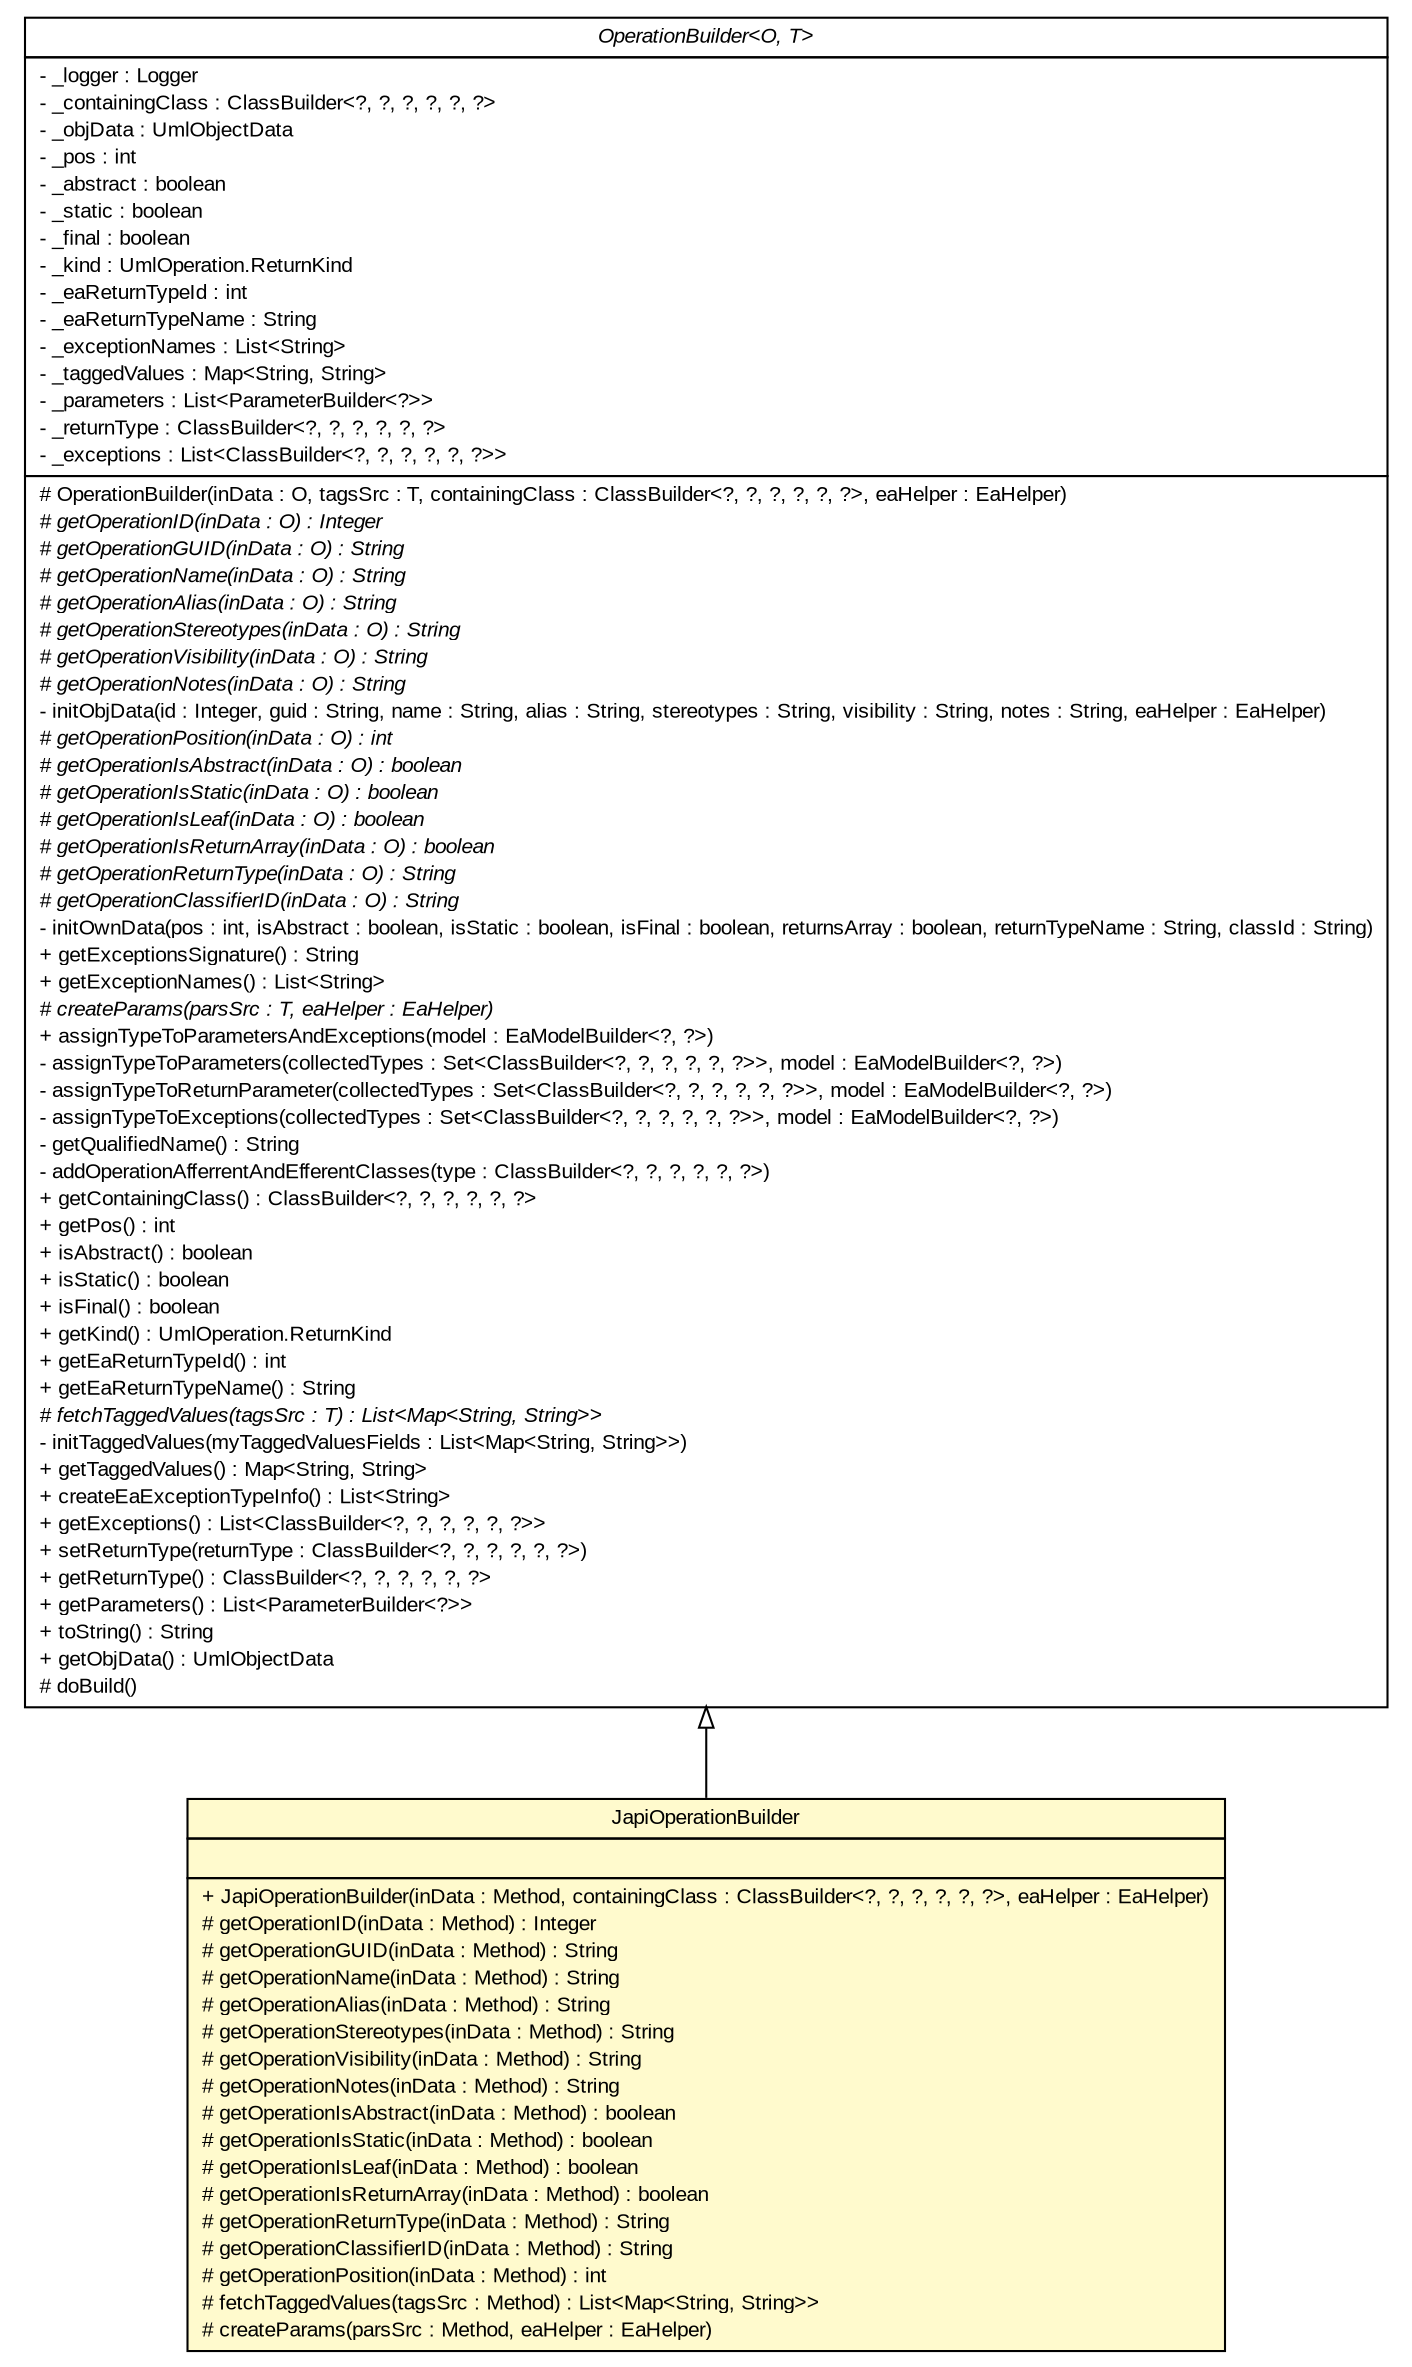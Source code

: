 #!/usr/local/bin/dot
#
# Class diagram 
# Generated by UMLGraph version R5_6_6-6-g3bdff0 (http://www.umlgraph.org/)
#

digraph G {
	edge [fontname="arial",fontsize=10,labelfontname="arial",labelfontsize=10];
	node [fontname="arial",fontsize=10,shape=plaintext];
	nodesep=0.25;
	ranksep=0.5;
	// org.tanjakostic.jcleancim.builder.ea.OperationBuilder<O, T>
	c127263 [label=<<table title="org.tanjakostic.jcleancim.builder.ea.OperationBuilder" border="0" cellborder="1" cellspacing="0" cellpadding="2" port="p" href="../OperationBuilder.html">
		<tr><td><table border="0" cellspacing="0" cellpadding="1">
<tr><td align="center" balign="center"><font face="Arial Italic"> OperationBuilder&lt;O, T&gt; </font></td></tr>
		</table></td></tr>
		<tr><td><table border="0" cellspacing="0" cellpadding="1">
<tr><td align="left" balign="left"> - _logger : Logger </td></tr>
<tr><td align="left" balign="left"> - _containingClass : ClassBuilder&lt;?, ?, ?, ?, ?, ?&gt; </td></tr>
<tr><td align="left" balign="left"> - _objData : UmlObjectData </td></tr>
<tr><td align="left" balign="left"> - _pos : int </td></tr>
<tr><td align="left" balign="left"> - _abstract : boolean </td></tr>
<tr><td align="left" balign="left"> - _static : boolean </td></tr>
<tr><td align="left" balign="left"> - _final : boolean </td></tr>
<tr><td align="left" balign="left"> - _kind : UmlOperation.ReturnKind </td></tr>
<tr><td align="left" balign="left"> - _eaReturnTypeId : int </td></tr>
<tr><td align="left" balign="left"> - _eaReturnTypeName : String </td></tr>
<tr><td align="left" balign="left"> - _exceptionNames : List&lt;String&gt; </td></tr>
<tr><td align="left" balign="left"> - _taggedValues : Map&lt;String, String&gt; </td></tr>
<tr><td align="left" balign="left"> - _parameters : List&lt;ParameterBuilder&lt;?&gt;&gt; </td></tr>
<tr><td align="left" balign="left"> - _returnType : ClassBuilder&lt;?, ?, ?, ?, ?, ?&gt; </td></tr>
<tr><td align="left" balign="left"> - _exceptions : List&lt;ClassBuilder&lt;?, ?, ?, ?, ?, ?&gt;&gt; </td></tr>
		</table></td></tr>
		<tr><td><table border="0" cellspacing="0" cellpadding="1">
<tr><td align="left" balign="left"> # OperationBuilder(inData : O, tagsSrc : T, containingClass : ClassBuilder&lt;?, ?, ?, ?, ?, ?&gt;, eaHelper : EaHelper) </td></tr>
<tr><td align="left" balign="left"><font face="Arial Italic" point-size="10.0"> # getOperationID(inData : O) : Integer </font></td></tr>
<tr><td align="left" balign="left"><font face="Arial Italic" point-size="10.0"> # getOperationGUID(inData : O) : String </font></td></tr>
<tr><td align="left" balign="left"><font face="Arial Italic" point-size="10.0"> # getOperationName(inData : O) : String </font></td></tr>
<tr><td align="left" balign="left"><font face="Arial Italic" point-size="10.0"> # getOperationAlias(inData : O) : String </font></td></tr>
<tr><td align="left" balign="left"><font face="Arial Italic" point-size="10.0"> # getOperationStereotypes(inData : O) : String </font></td></tr>
<tr><td align="left" balign="left"><font face="Arial Italic" point-size="10.0"> # getOperationVisibility(inData : O) : String </font></td></tr>
<tr><td align="left" balign="left"><font face="Arial Italic" point-size="10.0"> # getOperationNotes(inData : O) : String </font></td></tr>
<tr><td align="left" balign="left"> - initObjData(id : Integer, guid : String, name : String, alias : String, stereotypes : String, visibility : String, notes : String, eaHelper : EaHelper) </td></tr>
<tr><td align="left" balign="left"><font face="Arial Italic" point-size="10.0"> # getOperationPosition(inData : O) : int </font></td></tr>
<tr><td align="left" balign="left"><font face="Arial Italic" point-size="10.0"> # getOperationIsAbstract(inData : O) : boolean </font></td></tr>
<tr><td align="left" balign="left"><font face="Arial Italic" point-size="10.0"> # getOperationIsStatic(inData : O) : boolean </font></td></tr>
<tr><td align="left" balign="left"><font face="Arial Italic" point-size="10.0"> # getOperationIsLeaf(inData : O) : boolean </font></td></tr>
<tr><td align="left" balign="left"><font face="Arial Italic" point-size="10.0"> # getOperationIsReturnArray(inData : O) : boolean </font></td></tr>
<tr><td align="left" balign="left"><font face="Arial Italic" point-size="10.0"> # getOperationReturnType(inData : O) : String </font></td></tr>
<tr><td align="left" balign="left"><font face="Arial Italic" point-size="10.0"> # getOperationClassifierID(inData : O) : String </font></td></tr>
<tr><td align="left" balign="left"> - initOwnData(pos : int, isAbstract : boolean, isStatic : boolean, isFinal : boolean, returnsArray : boolean, returnTypeName : String, classId : String) </td></tr>
<tr><td align="left" balign="left"> + getExceptionsSignature() : String </td></tr>
<tr><td align="left" balign="left"> + getExceptionNames() : List&lt;String&gt; </td></tr>
<tr><td align="left" balign="left"><font face="Arial Italic" point-size="10.0"> # createParams(parsSrc : T, eaHelper : EaHelper) </font></td></tr>
<tr><td align="left" balign="left"> + assignTypeToParametersAndExceptions(model : EaModelBuilder&lt;?, ?&gt;) </td></tr>
<tr><td align="left" balign="left"> - assignTypeToParameters(collectedTypes : Set&lt;ClassBuilder&lt;?, ?, ?, ?, ?, ?&gt;&gt;, model : EaModelBuilder&lt;?, ?&gt;) </td></tr>
<tr><td align="left" balign="left"> - assignTypeToReturnParameter(collectedTypes : Set&lt;ClassBuilder&lt;?, ?, ?, ?, ?, ?&gt;&gt;, model : EaModelBuilder&lt;?, ?&gt;) </td></tr>
<tr><td align="left" balign="left"> - assignTypeToExceptions(collectedTypes : Set&lt;ClassBuilder&lt;?, ?, ?, ?, ?, ?&gt;&gt;, model : EaModelBuilder&lt;?, ?&gt;) </td></tr>
<tr><td align="left" balign="left"> - getQualifiedName() : String </td></tr>
<tr><td align="left" balign="left"> - addOperationAfferrentAndEfferentClasses(type : ClassBuilder&lt;?, ?, ?, ?, ?, ?&gt;) </td></tr>
<tr><td align="left" balign="left"> + getContainingClass() : ClassBuilder&lt;?, ?, ?, ?, ?, ?&gt; </td></tr>
<tr><td align="left" balign="left"> + getPos() : int </td></tr>
<tr><td align="left" balign="left"> + isAbstract() : boolean </td></tr>
<tr><td align="left" balign="left"> + isStatic() : boolean </td></tr>
<tr><td align="left" balign="left"> + isFinal() : boolean </td></tr>
<tr><td align="left" balign="left"> + getKind() : UmlOperation.ReturnKind </td></tr>
<tr><td align="left" balign="left"> + getEaReturnTypeId() : int </td></tr>
<tr><td align="left" balign="left"> + getEaReturnTypeName() : String </td></tr>
<tr><td align="left" balign="left"><font face="Arial Italic" point-size="10.0"> # fetchTaggedValues(tagsSrc : T) : List&lt;Map&lt;String, String&gt;&gt; </font></td></tr>
<tr><td align="left" balign="left"> - initTaggedValues(myTaggedValuesFields : List&lt;Map&lt;String, String&gt;&gt;) </td></tr>
<tr><td align="left" balign="left"> + getTaggedValues() : Map&lt;String, String&gt; </td></tr>
<tr><td align="left" balign="left"> + createEaExceptionTypeInfo() : List&lt;String&gt; </td></tr>
<tr><td align="left" balign="left"> + getExceptions() : List&lt;ClassBuilder&lt;?, ?, ?, ?, ?, ?&gt;&gt; </td></tr>
<tr><td align="left" balign="left"> + setReturnType(returnType : ClassBuilder&lt;?, ?, ?, ?, ?, ?&gt;) </td></tr>
<tr><td align="left" balign="left"> + getReturnType() : ClassBuilder&lt;?, ?, ?, ?, ?, ?&gt; </td></tr>
<tr><td align="left" balign="left"> + getParameters() : List&lt;ParameterBuilder&lt;?&gt;&gt; </td></tr>
<tr><td align="left" balign="left"> + toString() : String </td></tr>
<tr><td align="left" balign="left"> + getObjData() : UmlObjectData </td></tr>
<tr><td align="left" balign="left"> # doBuild() </td></tr>
		</table></td></tr>
		</table>>, URL="../OperationBuilder.html", fontname="arial", fontcolor="black", fontsize=10.0];
	// org.tanjakostic.jcleancim.builder.ea.japi.JapiOperationBuilder
	c127297 [label=<<table title="org.tanjakostic.jcleancim.builder.ea.japi.JapiOperationBuilder" border="0" cellborder="1" cellspacing="0" cellpadding="2" port="p" bgcolor="lemonChiffon" href="./JapiOperationBuilder.html">
		<tr><td><table border="0" cellspacing="0" cellpadding="1">
<tr><td align="center" balign="center"> JapiOperationBuilder </td></tr>
		</table></td></tr>
		<tr><td><table border="0" cellspacing="0" cellpadding="1">
<tr><td align="left" balign="left">  </td></tr>
		</table></td></tr>
		<tr><td><table border="0" cellspacing="0" cellpadding="1">
<tr><td align="left" balign="left"> + JapiOperationBuilder(inData : Method, containingClass : ClassBuilder&lt;?, ?, ?, ?, ?, ?&gt;, eaHelper : EaHelper) </td></tr>
<tr><td align="left" balign="left"> # getOperationID(inData : Method) : Integer </td></tr>
<tr><td align="left" balign="left"> # getOperationGUID(inData : Method) : String </td></tr>
<tr><td align="left" balign="left"> # getOperationName(inData : Method) : String </td></tr>
<tr><td align="left" balign="left"> # getOperationAlias(inData : Method) : String </td></tr>
<tr><td align="left" balign="left"> # getOperationStereotypes(inData : Method) : String </td></tr>
<tr><td align="left" balign="left"> # getOperationVisibility(inData : Method) : String </td></tr>
<tr><td align="left" balign="left"> # getOperationNotes(inData : Method) : String </td></tr>
<tr><td align="left" balign="left"> # getOperationIsAbstract(inData : Method) : boolean </td></tr>
<tr><td align="left" balign="left"> # getOperationIsStatic(inData : Method) : boolean </td></tr>
<tr><td align="left" balign="left"> # getOperationIsLeaf(inData : Method) : boolean </td></tr>
<tr><td align="left" balign="left"> # getOperationIsReturnArray(inData : Method) : boolean </td></tr>
<tr><td align="left" balign="left"> # getOperationReturnType(inData : Method) : String </td></tr>
<tr><td align="left" balign="left"> # getOperationClassifierID(inData : Method) : String </td></tr>
<tr><td align="left" balign="left"> # getOperationPosition(inData : Method) : int </td></tr>
<tr><td align="left" balign="left"> # fetchTaggedValues(tagsSrc : Method) : List&lt;Map&lt;String, String&gt;&gt; </td></tr>
<tr><td align="left" balign="left"> # createParams(parsSrc : Method, eaHelper : EaHelper) </td></tr>
		</table></td></tr>
		</table>>, URL="./JapiOperationBuilder.html", fontname="arial", fontcolor="black", fontsize=10.0];
	//org.tanjakostic.jcleancim.builder.ea.japi.JapiOperationBuilder extends org.tanjakostic.jcleancim.builder.ea.OperationBuilder<org.sparx.Method, org.sparx.Method>
	c127263:p -> c127297:p [dir=back,arrowtail=empty];
}

